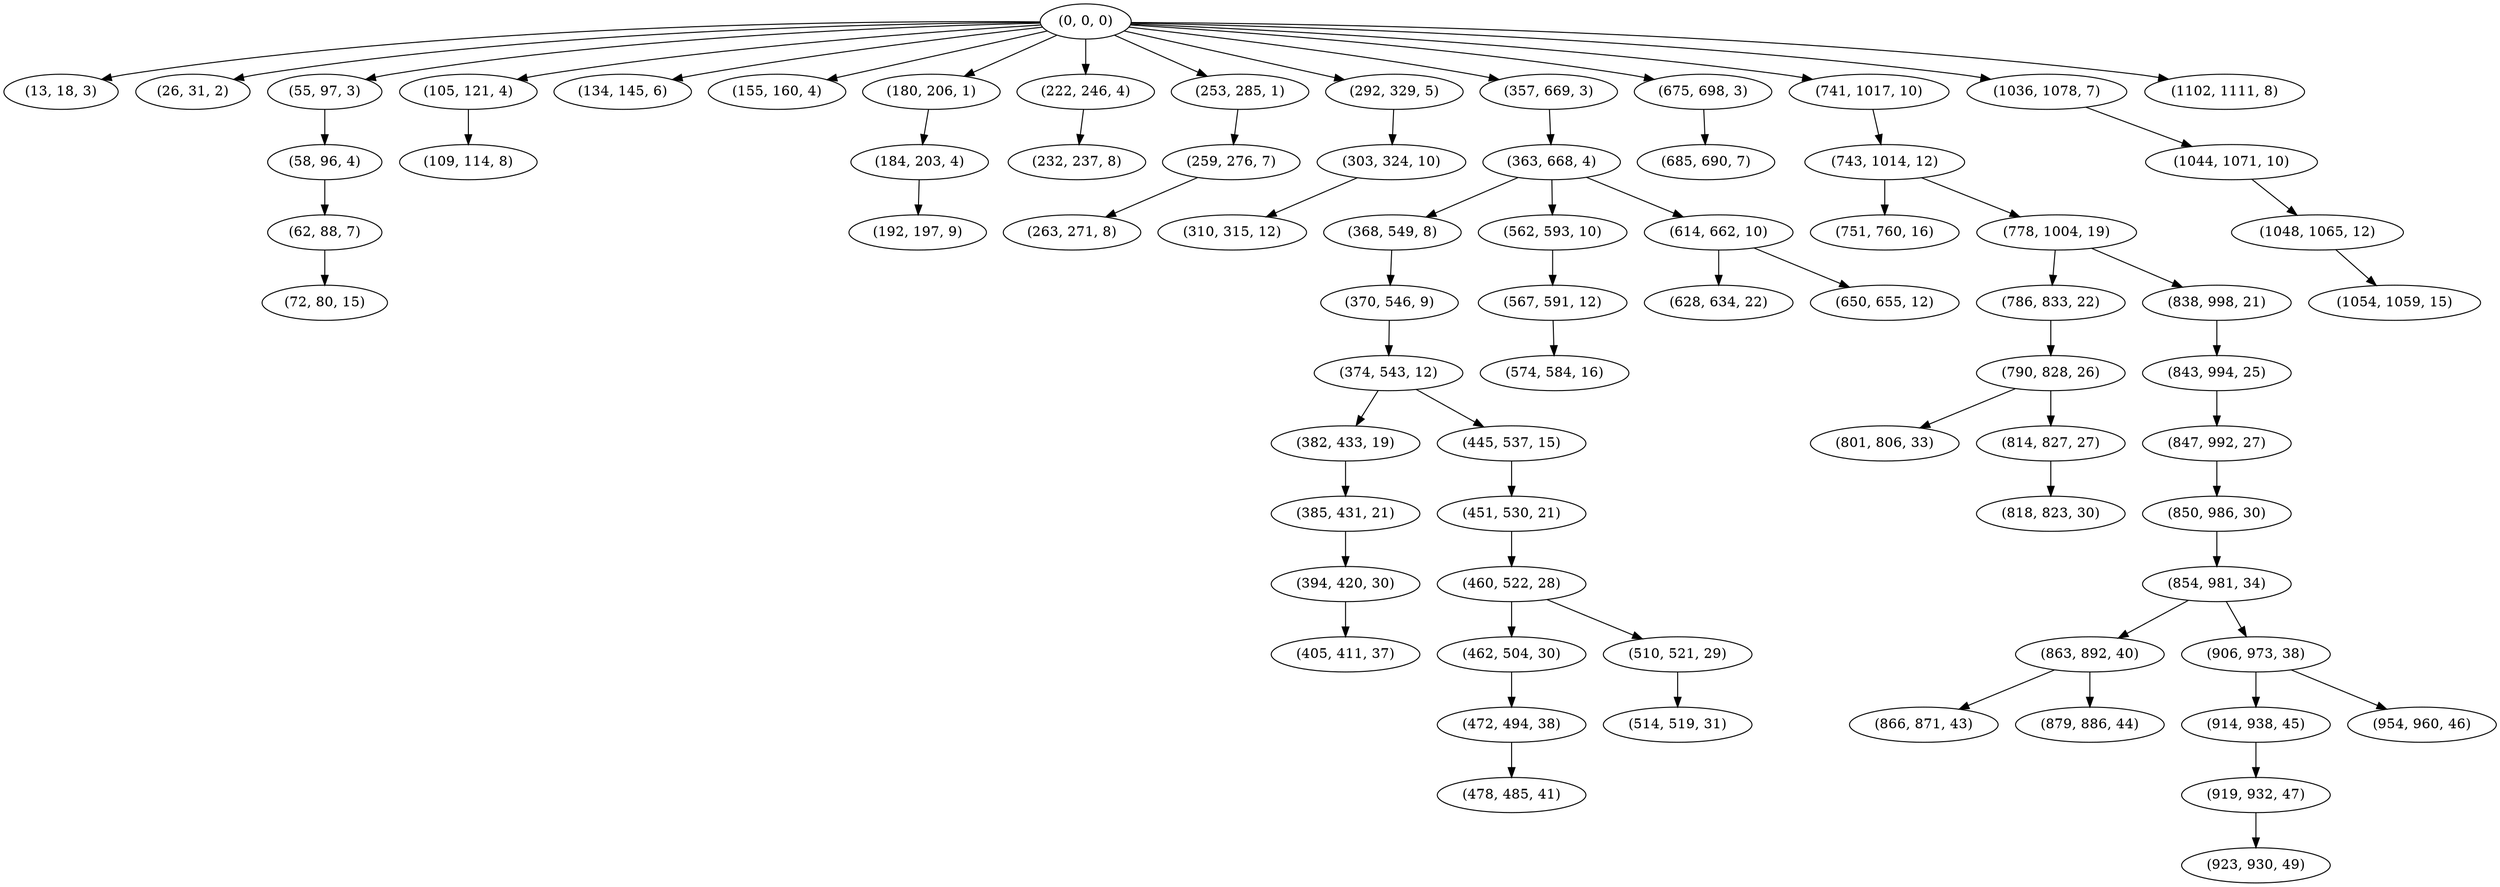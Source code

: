 digraph tree {
    "(0, 0, 0)";
    "(13, 18, 3)";
    "(26, 31, 2)";
    "(55, 97, 3)";
    "(58, 96, 4)";
    "(62, 88, 7)";
    "(72, 80, 15)";
    "(105, 121, 4)";
    "(109, 114, 8)";
    "(134, 145, 6)";
    "(155, 160, 4)";
    "(180, 206, 1)";
    "(184, 203, 4)";
    "(192, 197, 9)";
    "(222, 246, 4)";
    "(232, 237, 8)";
    "(253, 285, 1)";
    "(259, 276, 7)";
    "(263, 271, 8)";
    "(292, 329, 5)";
    "(303, 324, 10)";
    "(310, 315, 12)";
    "(357, 669, 3)";
    "(363, 668, 4)";
    "(368, 549, 8)";
    "(370, 546, 9)";
    "(374, 543, 12)";
    "(382, 433, 19)";
    "(385, 431, 21)";
    "(394, 420, 30)";
    "(405, 411, 37)";
    "(445, 537, 15)";
    "(451, 530, 21)";
    "(460, 522, 28)";
    "(462, 504, 30)";
    "(472, 494, 38)";
    "(478, 485, 41)";
    "(510, 521, 29)";
    "(514, 519, 31)";
    "(562, 593, 10)";
    "(567, 591, 12)";
    "(574, 584, 16)";
    "(614, 662, 10)";
    "(628, 634, 22)";
    "(650, 655, 12)";
    "(675, 698, 3)";
    "(685, 690, 7)";
    "(741, 1017, 10)";
    "(743, 1014, 12)";
    "(751, 760, 16)";
    "(778, 1004, 19)";
    "(786, 833, 22)";
    "(790, 828, 26)";
    "(801, 806, 33)";
    "(814, 827, 27)";
    "(818, 823, 30)";
    "(838, 998, 21)";
    "(843, 994, 25)";
    "(847, 992, 27)";
    "(850, 986, 30)";
    "(854, 981, 34)";
    "(863, 892, 40)";
    "(866, 871, 43)";
    "(879, 886, 44)";
    "(906, 973, 38)";
    "(914, 938, 45)";
    "(919, 932, 47)";
    "(923, 930, 49)";
    "(954, 960, 46)";
    "(1036, 1078, 7)";
    "(1044, 1071, 10)";
    "(1048, 1065, 12)";
    "(1054, 1059, 15)";
    "(1102, 1111, 8)";
    "(0, 0, 0)" -> "(13, 18, 3)";
    "(0, 0, 0)" -> "(26, 31, 2)";
    "(0, 0, 0)" -> "(55, 97, 3)";
    "(0, 0, 0)" -> "(105, 121, 4)";
    "(0, 0, 0)" -> "(134, 145, 6)";
    "(0, 0, 0)" -> "(155, 160, 4)";
    "(0, 0, 0)" -> "(180, 206, 1)";
    "(0, 0, 0)" -> "(222, 246, 4)";
    "(0, 0, 0)" -> "(253, 285, 1)";
    "(0, 0, 0)" -> "(292, 329, 5)";
    "(0, 0, 0)" -> "(357, 669, 3)";
    "(0, 0, 0)" -> "(675, 698, 3)";
    "(0, 0, 0)" -> "(741, 1017, 10)";
    "(0, 0, 0)" -> "(1036, 1078, 7)";
    "(0, 0, 0)" -> "(1102, 1111, 8)";
    "(55, 97, 3)" -> "(58, 96, 4)";
    "(58, 96, 4)" -> "(62, 88, 7)";
    "(62, 88, 7)" -> "(72, 80, 15)";
    "(105, 121, 4)" -> "(109, 114, 8)";
    "(180, 206, 1)" -> "(184, 203, 4)";
    "(184, 203, 4)" -> "(192, 197, 9)";
    "(222, 246, 4)" -> "(232, 237, 8)";
    "(253, 285, 1)" -> "(259, 276, 7)";
    "(259, 276, 7)" -> "(263, 271, 8)";
    "(292, 329, 5)" -> "(303, 324, 10)";
    "(303, 324, 10)" -> "(310, 315, 12)";
    "(357, 669, 3)" -> "(363, 668, 4)";
    "(363, 668, 4)" -> "(368, 549, 8)";
    "(363, 668, 4)" -> "(562, 593, 10)";
    "(363, 668, 4)" -> "(614, 662, 10)";
    "(368, 549, 8)" -> "(370, 546, 9)";
    "(370, 546, 9)" -> "(374, 543, 12)";
    "(374, 543, 12)" -> "(382, 433, 19)";
    "(374, 543, 12)" -> "(445, 537, 15)";
    "(382, 433, 19)" -> "(385, 431, 21)";
    "(385, 431, 21)" -> "(394, 420, 30)";
    "(394, 420, 30)" -> "(405, 411, 37)";
    "(445, 537, 15)" -> "(451, 530, 21)";
    "(451, 530, 21)" -> "(460, 522, 28)";
    "(460, 522, 28)" -> "(462, 504, 30)";
    "(460, 522, 28)" -> "(510, 521, 29)";
    "(462, 504, 30)" -> "(472, 494, 38)";
    "(472, 494, 38)" -> "(478, 485, 41)";
    "(510, 521, 29)" -> "(514, 519, 31)";
    "(562, 593, 10)" -> "(567, 591, 12)";
    "(567, 591, 12)" -> "(574, 584, 16)";
    "(614, 662, 10)" -> "(628, 634, 22)";
    "(614, 662, 10)" -> "(650, 655, 12)";
    "(675, 698, 3)" -> "(685, 690, 7)";
    "(741, 1017, 10)" -> "(743, 1014, 12)";
    "(743, 1014, 12)" -> "(751, 760, 16)";
    "(743, 1014, 12)" -> "(778, 1004, 19)";
    "(778, 1004, 19)" -> "(786, 833, 22)";
    "(778, 1004, 19)" -> "(838, 998, 21)";
    "(786, 833, 22)" -> "(790, 828, 26)";
    "(790, 828, 26)" -> "(801, 806, 33)";
    "(790, 828, 26)" -> "(814, 827, 27)";
    "(814, 827, 27)" -> "(818, 823, 30)";
    "(838, 998, 21)" -> "(843, 994, 25)";
    "(843, 994, 25)" -> "(847, 992, 27)";
    "(847, 992, 27)" -> "(850, 986, 30)";
    "(850, 986, 30)" -> "(854, 981, 34)";
    "(854, 981, 34)" -> "(863, 892, 40)";
    "(854, 981, 34)" -> "(906, 973, 38)";
    "(863, 892, 40)" -> "(866, 871, 43)";
    "(863, 892, 40)" -> "(879, 886, 44)";
    "(906, 973, 38)" -> "(914, 938, 45)";
    "(906, 973, 38)" -> "(954, 960, 46)";
    "(914, 938, 45)" -> "(919, 932, 47)";
    "(919, 932, 47)" -> "(923, 930, 49)";
    "(1036, 1078, 7)" -> "(1044, 1071, 10)";
    "(1044, 1071, 10)" -> "(1048, 1065, 12)";
    "(1048, 1065, 12)" -> "(1054, 1059, 15)";
}

